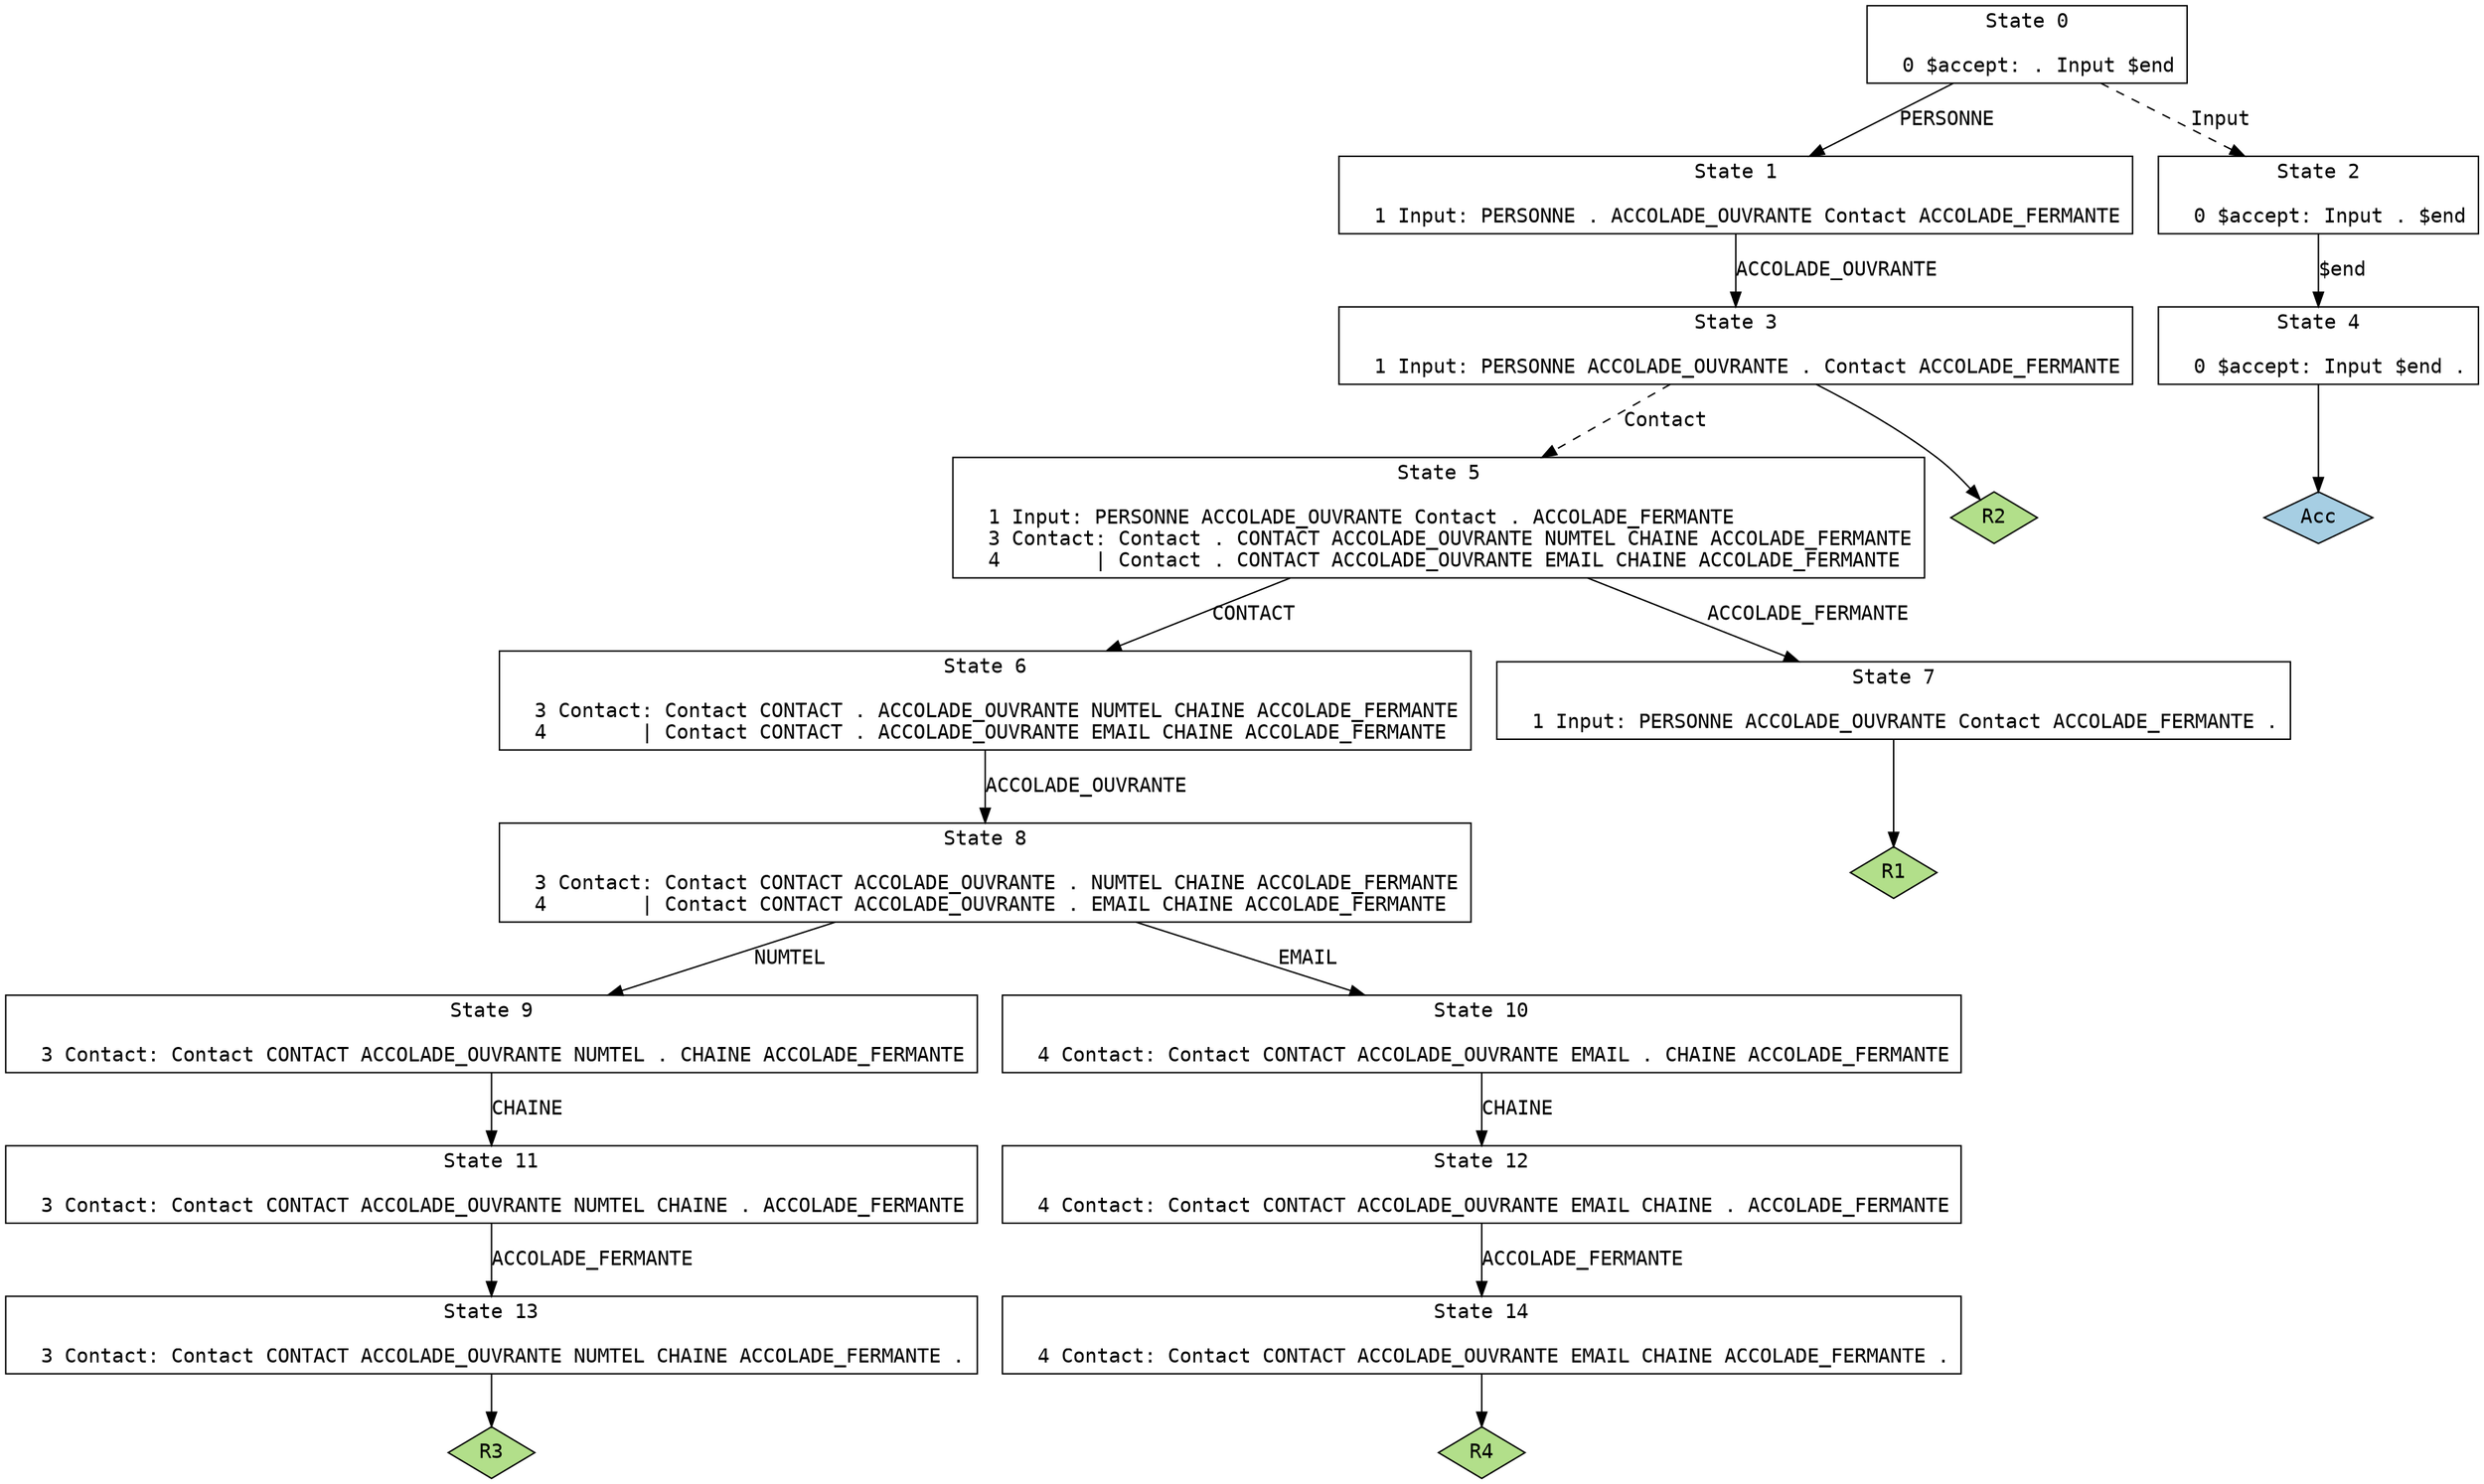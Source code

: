 // Generated by GNU Bison 3.3.2.
// Report bugs to <bug-bison@gnu.org>.
// Home page: <http://www.gnu.org/software/bison/>.

digraph "syntaxique.y"
{
  node [fontname = courier, shape = box, colorscheme = paired6]
  edge [fontname = courier]

  0 [label="State 0\n\l  0 $accept: . Input $end\l"]
  0 -> 1 [style=solid label="PERSONNE"]
  0 -> 2 [style=dashed label="Input"]
  1 [label="State 1\n\l  1 Input: PERSONNE . ACCOLADE_OUVRANTE Contact ACCOLADE_FERMANTE\l"]
  1 -> 3 [style=solid label="ACCOLADE_OUVRANTE"]
  2 [label="State 2\n\l  0 $accept: Input . $end\l"]
  2 -> 4 [style=solid label="$end"]
  3 [label="State 3\n\l  1 Input: PERSONNE ACCOLADE_OUVRANTE . Contact ACCOLADE_FERMANTE\l"]
  3 -> 5 [style=dashed label="Contact"]
  3 -> "3R2" [style=solid]
 "3R2" [label="R2", fillcolor=3, shape=diamond, style=filled]
  4 [label="State 4\n\l  0 $accept: Input $end .\l"]
  4 -> "4R0" [style=solid]
 "4R0" [label="Acc", fillcolor=1, shape=diamond, style=filled]
  5 [label="State 5\n\l  1 Input: PERSONNE ACCOLADE_OUVRANTE Contact . ACCOLADE_FERMANTE\l  3 Contact: Contact . CONTACT ACCOLADE_OUVRANTE NUMTEL CHAINE ACCOLADE_FERMANTE\l  4        | Contact . CONTACT ACCOLADE_OUVRANTE EMAIL CHAINE ACCOLADE_FERMANTE\l"]
  5 -> 6 [style=solid label="CONTACT"]
  5 -> 7 [style=solid label="ACCOLADE_FERMANTE"]
  6 [label="State 6\n\l  3 Contact: Contact CONTACT . ACCOLADE_OUVRANTE NUMTEL CHAINE ACCOLADE_FERMANTE\l  4        | Contact CONTACT . ACCOLADE_OUVRANTE EMAIL CHAINE ACCOLADE_FERMANTE\l"]
  6 -> 8 [style=solid label="ACCOLADE_OUVRANTE"]
  7 [label="State 7\n\l  1 Input: PERSONNE ACCOLADE_OUVRANTE Contact ACCOLADE_FERMANTE .\l"]
  7 -> "7R1" [style=solid]
 "7R1" [label="R1", fillcolor=3, shape=diamond, style=filled]
  8 [label="State 8\n\l  3 Contact: Contact CONTACT ACCOLADE_OUVRANTE . NUMTEL CHAINE ACCOLADE_FERMANTE\l  4        | Contact CONTACT ACCOLADE_OUVRANTE . EMAIL CHAINE ACCOLADE_FERMANTE\l"]
  8 -> 9 [style=solid label="NUMTEL"]
  8 -> 10 [style=solid label="EMAIL"]
  9 [label="State 9\n\l  3 Contact: Contact CONTACT ACCOLADE_OUVRANTE NUMTEL . CHAINE ACCOLADE_FERMANTE\l"]
  9 -> 11 [style=solid label="CHAINE"]
  10 [label="State 10\n\l  4 Contact: Contact CONTACT ACCOLADE_OUVRANTE EMAIL . CHAINE ACCOLADE_FERMANTE\l"]
  10 -> 12 [style=solid label="CHAINE"]
  11 [label="State 11\n\l  3 Contact: Contact CONTACT ACCOLADE_OUVRANTE NUMTEL CHAINE . ACCOLADE_FERMANTE\l"]
  11 -> 13 [style=solid label="ACCOLADE_FERMANTE"]
  12 [label="State 12\n\l  4 Contact: Contact CONTACT ACCOLADE_OUVRANTE EMAIL CHAINE . ACCOLADE_FERMANTE\l"]
  12 -> 14 [style=solid label="ACCOLADE_FERMANTE"]
  13 [label="State 13\n\l  3 Contact: Contact CONTACT ACCOLADE_OUVRANTE NUMTEL CHAINE ACCOLADE_FERMANTE .\l"]
  13 -> "13R3" [style=solid]
 "13R3" [label="R3", fillcolor=3, shape=diamond, style=filled]
  14 [label="State 14\n\l  4 Contact: Contact CONTACT ACCOLADE_OUVRANTE EMAIL CHAINE ACCOLADE_FERMANTE .\l"]
  14 -> "14R4" [style=solid]
 "14R4" [label="R4", fillcolor=3, shape=diamond, style=filled]
}

